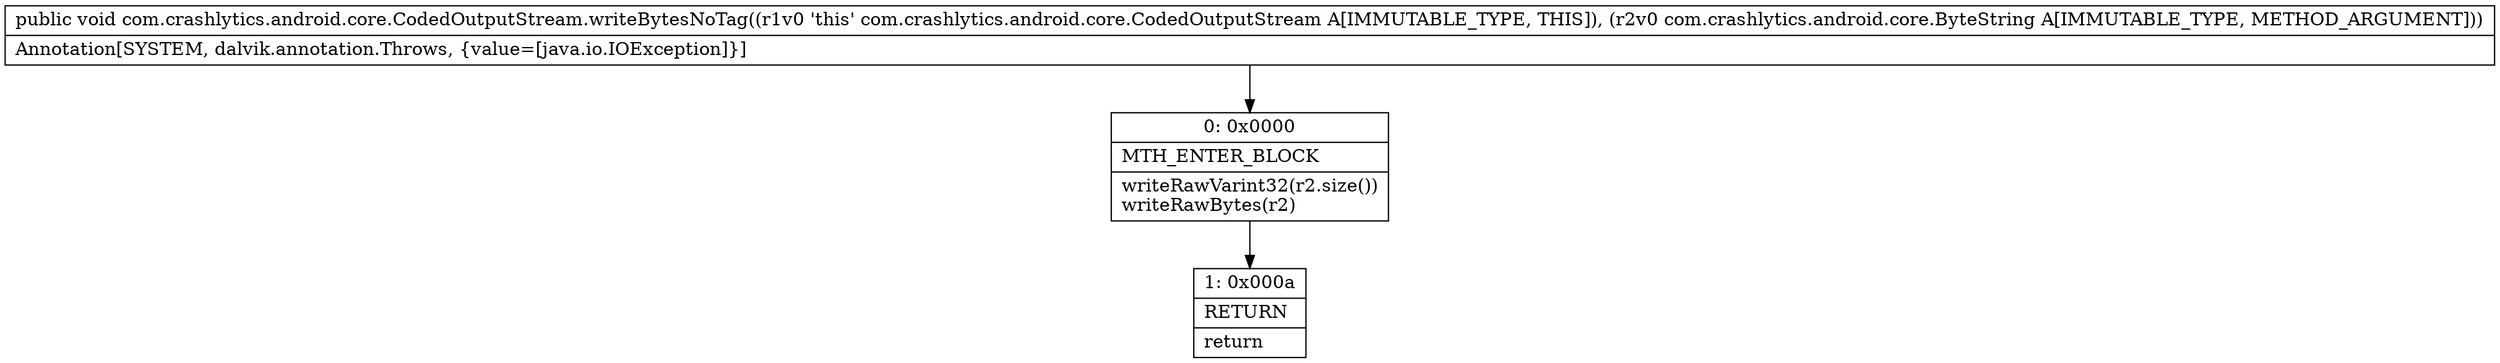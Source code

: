 digraph "CFG forcom.crashlytics.android.core.CodedOutputStream.writeBytesNoTag(Lcom\/crashlytics\/android\/core\/ByteString;)V" {
Node_0 [shape=record,label="{0\:\ 0x0000|MTH_ENTER_BLOCK\l|writeRawVarint32(r2.size())\lwriteRawBytes(r2)\l}"];
Node_1 [shape=record,label="{1\:\ 0x000a|RETURN\l|return\l}"];
MethodNode[shape=record,label="{public void com.crashlytics.android.core.CodedOutputStream.writeBytesNoTag((r1v0 'this' com.crashlytics.android.core.CodedOutputStream A[IMMUTABLE_TYPE, THIS]), (r2v0 com.crashlytics.android.core.ByteString A[IMMUTABLE_TYPE, METHOD_ARGUMENT]))  | Annotation[SYSTEM, dalvik.annotation.Throws, \{value=[java.io.IOException]\}]\l}"];
MethodNode -> Node_0;
Node_0 -> Node_1;
}

